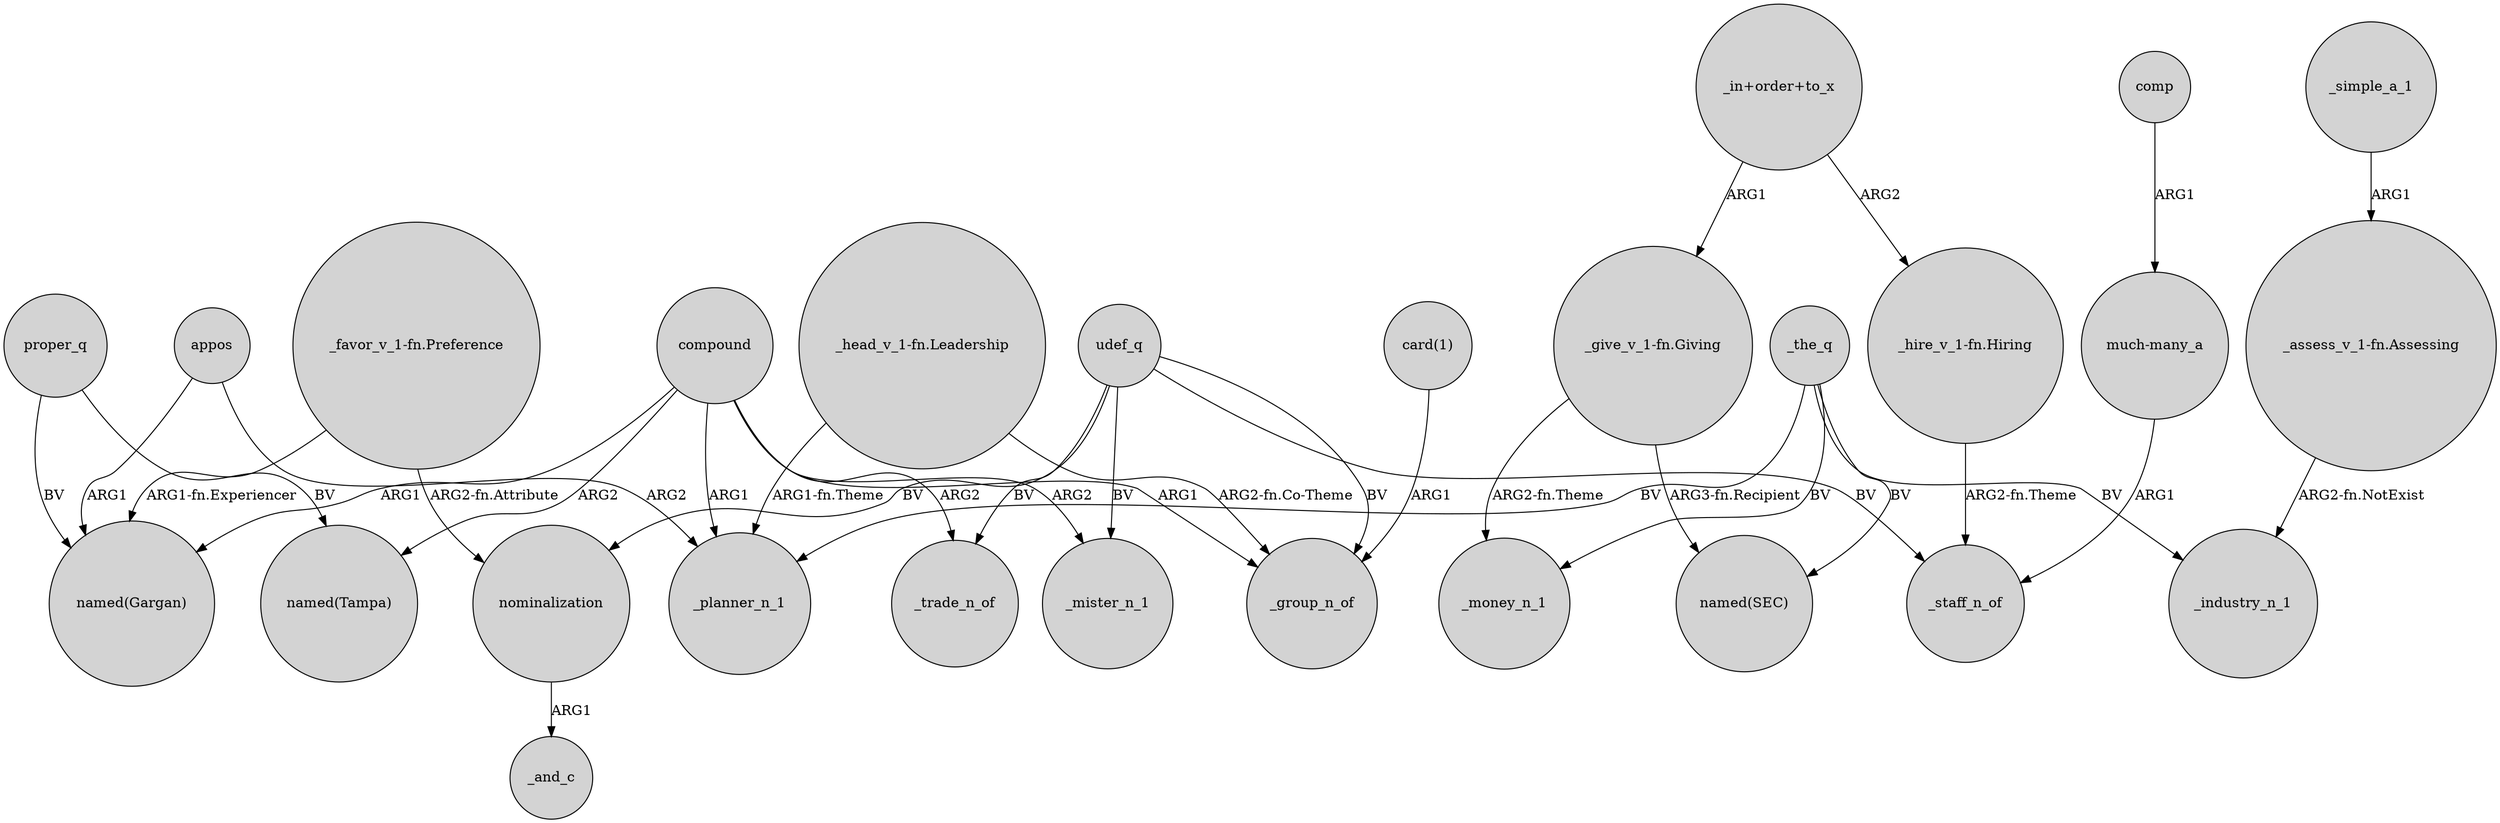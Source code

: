 digraph {
	node [shape=circle style=filled]
	udef_q -> _trade_n_of [label=BV]
	_the_q -> _money_n_1 [label=BV]
	appos -> "named(Gargan)" [label=ARG1]
	compound -> _planner_n_1 [label=ARG1]
	nominalization -> _and_c [label=ARG1]
	udef_q -> _staff_n_of [label=BV]
	compound -> _mister_n_1 [label=ARG2]
	udef_q -> _mister_n_1 [label=BV]
	"_hire_v_1-fn.Hiring" -> _staff_n_of [label="ARG2-fn.Theme"]
	"_in+order+to_x" -> "_hire_v_1-fn.Hiring" [label=ARG2]
	"_give_v_1-fn.Giving" -> "named(SEC)" [label="ARG3-fn.Recipient"]
	_the_q -> _industry_n_1 [label=BV]
	"_give_v_1-fn.Giving" -> _money_n_1 [label="ARG2-fn.Theme"]
	_the_q -> _planner_n_1 [label=BV]
	compound -> "named(Tampa)" [label=ARG2]
	proper_q -> "named(Tampa)" [label=BV]
	"_assess_v_1-fn.Assessing" -> _industry_n_1 [label="ARG2-fn.NotExist"]
	comp -> "much-many_a" [label=ARG1]
	compound -> _trade_n_of [label=ARG2]
	"_head_v_1-fn.Leadership" -> _group_n_of [label="ARG2-fn.Co-Theme"]
	"_favor_v_1-fn.Preference" -> "named(Gargan)" [label="ARG1-fn.Experiencer"]
	"_favor_v_1-fn.Preference" -> nominalization [label="ARG2-fn.Attribute"]
	proper_q -> "named(Gargan)" [label=BV]
	appos -> _planner_n_1 [label=ARG2]
	udef_q -> nominalization [label=BV]
	"_in+order+to_x" -> "_give_v_1-fn.Giving" [label=ARG1]
	"card(1)" -> _group_n_of [label=ARG1]
	"much-many_a" -> _staff_n_of [label=ARG1]
	_simple_a_1 -> "_assess_v_1-fn.Assessing" [label=ARG1]
	compound -> "named(Gargan)" [label=ARG1]
	"_head_v_1-fn.Leadership" -> _planner_n_1 [label="ARG1-fn.Theme"]
	udef_q -> _group_n_of [label=BV]
	compound -> _group_n_of [label=ARG1]
	_the_q -> "named(SEC)" [label=BV]
}
